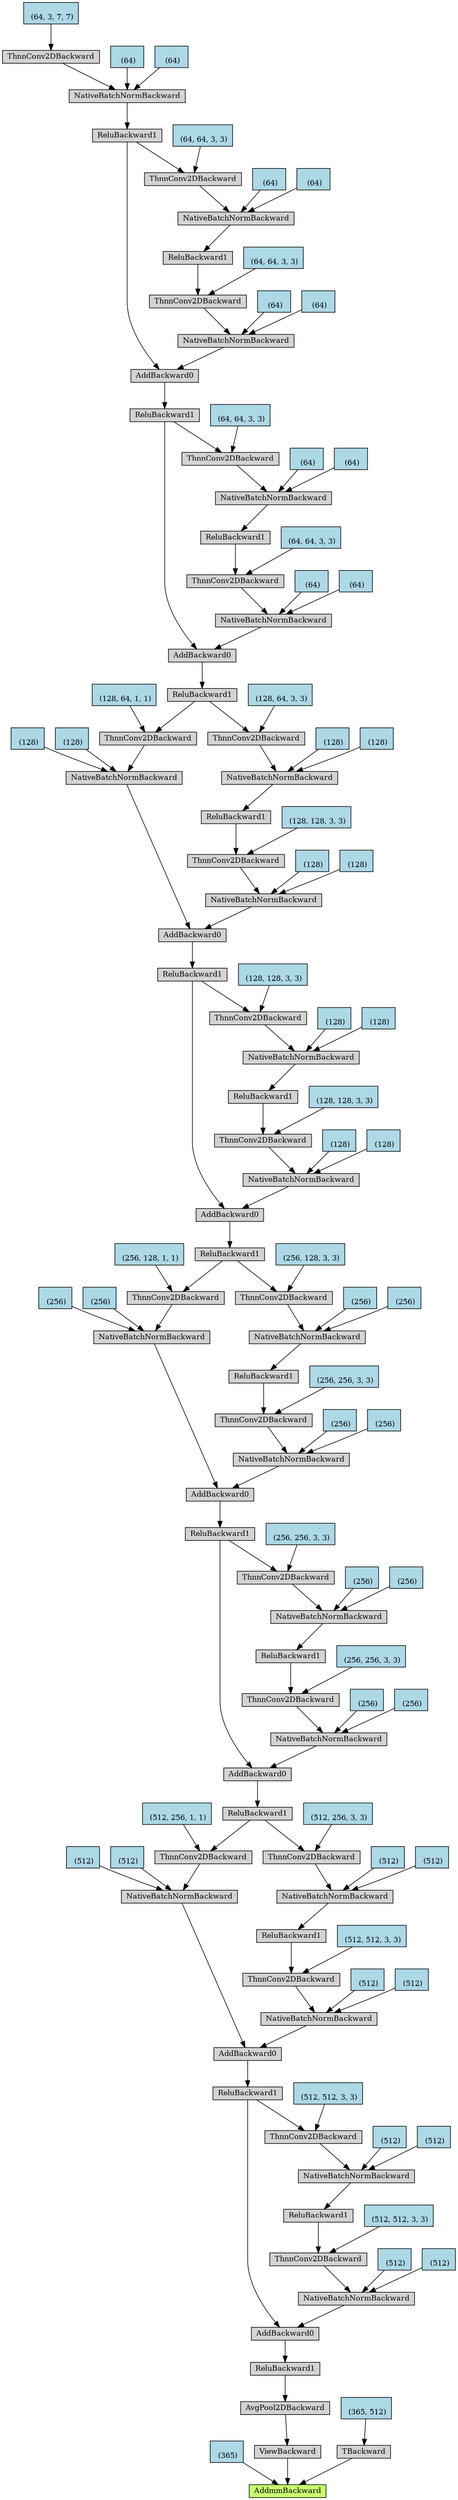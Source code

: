 digraph {
	graph [size="40.35,40.35"]
	node [align=left fontsize=12 height=0.2 ranksep=0.1 shape=box style=filled]
	1734589229768 [label=AddmmBackward fillcolor=darkolivegreen1]
	1734589229824 -> 1734589229768
	1734589229824 [label="
 (365)" fillcolor=lightblue]
	1734589229936 -> 1734589229768
	1734589229936 [label=ViewBackward]
	1734589230328 -> 1734589229936
	1734589230328 [label=AvgPool2DBackward]
	1734649034680 -> 1734589230328
	1734649034680 [label=ReluBackward1]
	1734649034848 -> 1734649034680
	1734649034848 [label=AddBackward0]
	1734649062120 -> 1734649034848
	1734649062120 [label=NativeBatchNormBackward]
	1734649061896 -> 1734649062120
	1734649061896 [label=ThnnConv2DBackward]
	1734649134384 -> 1734649061896
	1734649134384 [label=ReluBackward1]
	1734649134552 -> 1734649134384
	1734649134552 [label=NativeBatchNormBackward]
	1734649134664 -> 1734649134552
	1734649134664 [label=ThnnConv2DBackward]
	1734649061784 -> 1734649134664
	1734649061784 [label=ReluBackward1]
	1734649135000 -> 1734649061784
	1734649135000 [label=AddBackward0]
	1734649040968 -> 1734649135000
	1734649040968 [label=NativeBatchNormBackward]
	1734649041136 -> 1734649040968
	1734649041136 [label=ThnnConv2DBackward]
	1734649041360 -> 1734649041136
	1734649041360 [label=ReluBackward1]
	1734649041528 -> 1734649041360
	1734649041528 [label=NativeBatchNormBackward]
	1734649041640 -> 1734649041528
	1734649041640 [label=ThnnConv2DBackward]
	1734649041864 -> 1734649041640
	1734649041864 [label=ReluBackward1]
	1734649042032 -> 1734649041864
	1734649042032 [label=AddBackward0]
	1734649042144 -> 1734649042032
	1734649042144 [label=NativeBatchNormBackward]
	1734649042312 -> 1734649042144
	1734649042312 [label=ThnnConv2DBackward]
	1734649042536 -> 1734649042312
	1734649042536 [label=ReluBackward1]
	1734649042704 -> 1734649042536
	1734649042704 [label=NativeBatchNormBackward]
	1734649042816 -> 1734649042704
	1734649042816 [label=ThnnConv2DBackward]
	1734649042200 -> 1734649042816
	1734649042200 [label=ReluBackward1]
	1734649043152 -> 1734649042200
	1734649043152 [label=AddBackward0]
	1734649043264 -> 1734649043152
	1734649043264 [label=NativeBatchNormBackward]
	1734649043432 -> 1734649043264
	1734649043432 [label=ThnnConv2DBackward]
	1734649043656 -> 1734649043432
	1734649043656 [label=ReluBackward1]
	1734649043824 -> 1734649043656
	1734649043824 [label=NativeBatchNormBackward]
	1734649043936 -> 1734649043824
	1734649043936 [label=ThnnConv2DBackward]
	1734649044160 -> 1734649043936
	1734649044160 [label=ReluBackward1]
	1734649044328 -> 1734649044160
	1734649044328 [label=AddBackward0]
	1734649044496 -> 1734649044328
	1734649044496 [label=NativeBatchNormBackward]
	1734649044664 -> 1734649044496
	1734649044664 [label=ThnnConv2DBackward]
	1734649044888 -> 1734649044664
	1734649044888 [label=ReluBackward1]
	1734649147520 -> 1734649044888
	1734649147520 [label=NativeBatchNormBackward]
	1734649147688 -> 1734649147520
	1734649147688 [label=ThnnConv2DBackward]
	1734649044552 -> 1734649147688
	1734649044552 [label=ReluBackward1]
	1734649148024 -> 1734649044552
	1734649148024 [label=AddBackward0]
	1734649148192 -> 1734649148024
	1734649148192 [label=NativeBatchNormBackward]
	1734649148360 -> 1734649148192
	1734649148360 [label=ThnnConv2DBackward]
	1734649148584 -> 1734649148360
	1734649148584 [label=ReluBackward1]
	1734649148752 -> 1734649148584
	1734649148752 [label=NativeBatchNormBackward]
	1734649148920 -> 1734649148752
	1734649148920 [label=ThnnConv2DBackward]
	1734649149144 -> 1734649148920
	1734649149144 [label=ReluBackward1]
	1734649149312 -> 1734649149144
	1734649149312 [label=AddBackward0]
	1734649149480 -> 1734649149312
	1734649149480 [label=NativeBatchNormBackward]
	1734649149648 -> 1734649149480
	1734649149648 [label=ThnnConv2DBackward]
	1734649149872 -> 1734649149648
	1734649149872 [label=ReluBackward1]
	1734649150040 -> 1734649149872
	1734649150040 [label=NativeBatchNormBackward]
	1734649150208 -> 1734649150040
	1734649150208 [label=ThnnConv2DBackward]
	1734649149536 -> 1734649150208
	1734649149536 [label=ReluBackward1]
	1734649150544 -> 1734649149536
	1734649150544 [label=AddBackward0]
	1734649150712 -> 1734649150544
	1734649150712 [label=NativeBatchNormBackward]
	1734649150880 -> 1734649150712
	1734649150880 [label=ThnnConv2DBackward]
	1734649151104 -> 1734649150880
	1734649151104 [label=ReluBackward1]
	1734649151272 -> 1734649151104
	1734649151272 [label=NativeBatchNormBackward]
	1734649151440 -> 1734649151272
	1734649151440 [label=ThnnConv2DBackward]
	1734649150768 -> 1734649151440
	1734649150768 [label=ReluBackward1]
	1734649164128 -> 1734649150768
	1734649164128 [label=NativeBatchNormBackward]
	1734649164296 -> 1734649164128
	1734649164296 [label=ThnnConv2DBackward]
	1734649164520 -> 1734649164296
	1734649164520 [label="
 (64, 3, 7, 7)" fillcolor=lightblue]
	1734649164352 -> 1734649164128
	1734649164352 [label="
 (64)" fillcolor=lightblue]
	1734649164408 -> 1734649164128
	1734649164408 [label="
 (64)" fillcolor=lightblue]
	1734649164016 -> 1734649151440
	1734649164016 [label="
 (64, 64, 3, 3)" fillcolor=lightblue]
	1734649163848 -> 1734649151272
	1734649163848 [label="
 (64)" fillcolor=lightblue]
	1734649163904 -> 1734649151272
	1734649163904 [label="
 (64)" fillcolor=lightblue]
	1734649151160 -> 1734649150880
	1734649151160 [label="
 (64, 64, 3, 3)" fillcolor=lightblue]
	1734649150936 -> 1734649150712
	1734649150936 [label="
 (64)" fillcolor=lightblue]
	1734649150992 -> 1734649150712
	1734649150992 [label="
 (64)" fillcolor=lightblue]
	1734649150768 -> 1734649150544
	1734649150432 -> 1734649150208
	1734649150432 [label="
 (64, 64, 3, 3)" fillcolor=lightblue]
	1734649150264 -> 1734649150040
	1734649150264 [label="
 (64)" fillcolor=lightblue]
	1734649150320 -> 1734649150040
	1734649150320 [label="
 (64)" fillcolor=lightblue]
	1734649149928 -> 1734649149648
	1734649149928 [label="
 (64, 64, 3, 3)" fillcolor=lightblue]
	1734649149704 -> 1734649149480
	1734649149704 [label="
 (64)" fillcolor=lightblue]
	1734649149760 -> 1734649149480
	1734649149760 [label="
 (64)" fillcolor=lightblue]
	1734649149536 -> 1734649149312
	1734649149200 -> 1734649148920
	1734649149200 [label="
 (128, 64, 3, 3)" fillcolor=lightblue]
	1734649148976 -> 1734649148752
	1734649148976 [label="
 (128)" fillcolor=lightblue]
	1734649149032 -> 1734649148752
	1734649149032 [label="
 (128)" fillcolor=lightblue]
	1734649148640 -> 1734649148360
	1734649148640 [label="
 (128, 128, 3, 3)" fillcolor=lightblue]
	1734649148416 -> 1734649148192
	1734649148416 [label="
 (128)" fillcolor=lightblue]
	1734649148472 -> 1734649148192
	1734649148472 [label="
 (128)" fillcolor=lightblue]
	1734649148248 -> 1734649148024
	1734649148248 [label=NativeBatchNormBackward]
	1734649148528 -> 1734649148248
	1734649148528 [label=ThnnConv2DBackward]
	1734649149144 -> 1734649148528
	1734649148808 -> 1734649148528
	1734649148808 [label="
 (128, 64, 1, 1)" fillcolor=lightblue]
	1734649148696 -> 1734649148248
	1734649148696 [label="
 (128)" fillcolor=lightblue]
	1734649149088 -> 1734649148248
	1734649149088 [label="
 (128)" fillcolor=lightblue]
	1734649147912 -> 1734649147688
	1734649147912 [label="
 (128, 128, 3, 3)" fillcolor=lightblue]
	1734649147744 -> 1734649147520
	1734649147744 [label="
 (128)" fillcolor=lightblue]
	1734649147800 -> 1734649147520
	1734649147800 [label="
 (128)" fillcolor=lightblue]
	1734649044944 -> 1734649044664
	1734649044944 [label="
 (128, 128, 3, 3)" fillcolor=lightblue]
	1734649044720 -> 1734649044496
	1734649044720 [label="
 (128)" fillcolor=lightblue]
	1734649044776 -> 1734649044496
	1734649044776 [label="
 (128)" fillcolor=lightblue]
	1734649044552 -> 1734649044328
	1734649044216 -> 1734649043936
	1734649044216 [label="
 (256, 128, 3, 3)" fillcolor=lightblue]
	1734649043992 -> 1734649043824
	1734649043992 [label="
 (256)" fillcolor=lightblue]
	1734649044048 -> 1734649043824
	1734649044048 [label="
 (256)" fillcolor=lightblue]
	1734649043712 -> 1734649043432
	1734649043712 [label="
 (256, 256, 3, 3)" fillcolor=lightblue]
	1734649043488 -> 1734649043264
	1734649043488 [label="
 (256)" fillcolor=lightblue]
	1734649043544 -> 1734649043264
	1734649043544 [label="
 (256)" fillcolor=lightblue]
	1734649043320 -> 1734649043152
	1734649043320 [label=NativeBatchNormBackward]
	1734649043600 -> 1734649043320
	1734649043600 [label=ThnnConv2DBackward]
	1734649044160 -> 1734649043600
	1734649043880 -> 1734649043600
	1734649043880 [label="
 (256, 128, 1, 1)" fillcolor=lightblue]
	1734649043768 -> 1734649043320
	1734649043768 [label="
 (256)" fillcolor=lightblue]
	1734649044104 -> 1734649043320
	1734649044104 [label="
 (256)" fillcolor=lightblue]
	1734649043040 -> 1734649042816
	1734649043040 [label="
 (256, 256, 3, 3)" fillcolor=lightblue]
	1734649042872 -> 1734649042704
	1734649042872 [label="
 (256)" fillcolor=lightblue]
	1734649042928 -> 1734649042704
	1734649042928 [label="
 (256)" fillcolor=lightblue]
	1734649042592 -> 1734649042312
	1734649042592 [label="
 (256, 256, 3, 3)" fillcolor=lightblue]
	1734649042368 -> 1734649042144
	1734649042368 [label="
 (256)" fillcolor=lightblue]
	1734649042424 -> 1734649042144
	1734649042424 [label="
 (256)" fillcolor=lightblue]
	1734649042200 -> 1734649042032
	1734649041920 -> 1734649041640
	1734649041920 [label="
 (512, 256, 3, 3)" fillcolor=lightblue]
	1734649041696 -> 1734649041528
	1734649041696 [label="
 (512)" fillcolor=lightblue]
	1734649041752 -> 1734649041528
	1734649041752 [label="
 (512)" fillcolor=lightblue]
	1734649041416 -> 1734649041136
	1734649041416 [label="
 (512, 512, 3, 3)" fillcolor=lightblue]
	1734649041192 -> 1734649040968
	1734649041192 [label="
 (512)" fillcolor=lightblue]
	1734649041248 -> 1734649040968
	1734649041248 [label="
 (512)" fillcolor=lightblue]
	1734649041024 -> 1734649135000
	1734649041024 [label=NativeBatchNormBackward]
	1734649041304 -> 1734649041024
	1734649041304 [label=ThnnConv2DBackward]
	1734649041864 -> 1734649041304
	1734649041584 -> 1734649041304
	1734649041584 [label="
 (512, 256, 1, 1)" fillcolor=lightblue]
	1734649041472 -> 1734649041024
	1734649041472 [label="
 (512)" fillcolor=lightblue]
	1734649041808 -> 1734649041024
	1734649041808 [label="
 (512)" fillcolor=lightblue]
	1734649134888 -> 1734649134664
	1734649134888 [label="
 (512, 512, 3, 3)" fillcolor=lightblue]
	1734649134720 -> 1734649134552
	1734649134720 [label="
 (512)" fillcolor=lightblue]
	1734649134776 -> 1734649134552
	1734649134776 [label="
 (512)" fillcolor=lightblue]
	1734649134440 -> 1734649061896
	1734649134440 [label="
 (512, 512, 3, 3)" fillcolor=lightblue]
	1734649133432 -> 1734649062120
	1734649133432 [label="
 (512)" fillcolor=lightblue]
	1734649134272 -> 1734649062120
	1734649134272 [label="
 (512)" fillcolor=lightblue]
	1734649061784 -> 1734649034848
	1734589229992 -> 1734589229768
	1734589229992 [label=TBackward]
	1734649033896 -> 1734589229992
	1734649033896 [label="
 (365, 512)" fillcolor=lightblue]
}
